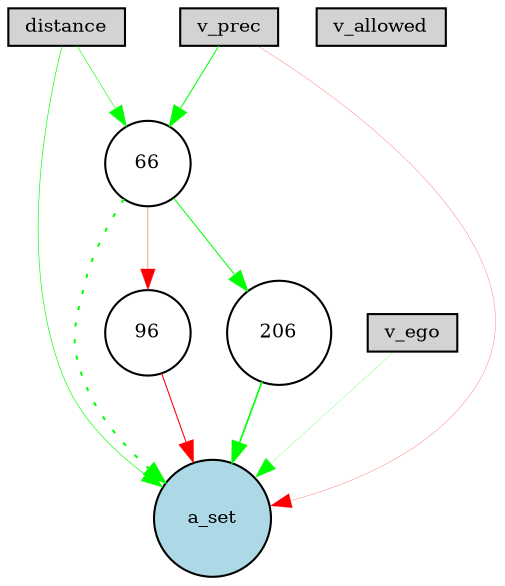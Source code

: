 digraph {
	node [fontsize=9 height=0.2 shape=circle width=0.2]
	distance [fillcolor=lightgray shape=box style=filled]
	v_ego [fillcolor=lightgray shape=box style=filled]
	v_prec [fillcolor=lightgray shape=box style=filled]
	v_allowed [fillcolor=lightgray shape=box style=filled]
	a_set [fillcolor=lightblue style=filled]
	66 [fillcolor=white style=filled]
	96 [fillcolor=white style=filled]
	206 [fillcolor=white style=filled]
	distance -> a_set [color=green penwidth=0.3120285086881796 style=solid]
	v_ego -> a_set [color=green penwidth=0.11264007782988543 style=solid]
	v_prec -> 66 [color=green penwidth=0.4940381951819097 style=solid]
	66 -> a_set [color=green penwidth=0.9616974598405642 style=dotted]
	66 -> 96 [color=red penwidth=0.18910309475531706 style=solid]
	96 -> a_set [color=red penwidth=0.516224920975626 style=solid]
	distance -> 66 [color=green penwidth=0.2873355506291909 style=solid]
	66 -> 206 [color=green penwidth=0.49849390797008686 style=solid]
	206 -> a_set [color=green penwidth=0.8008475486907793 style=solid]
	v_prec -> a_set [color=red penwidth=0.11392445459277288 style=solid]
}
